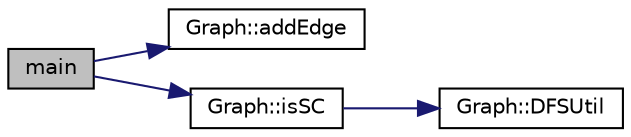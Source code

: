 digraph "main"
{
  edge [fontname="Helvetica",fontsize="10",labelfontname="Helvetica",labelfontsize="10"];
  node [fontname="Helvetica",fontsize="10",shape=record];
  rankdir="LR";
  Node1 [label="main",height=0.2,width=0.4,color="black", fillcolor="grey75", style="filled", fontcolor="black"];
  Node1 -> Node2 [color="midnightblue",fontsize="10",style="solid",fontname="Helvetica"];
  Node2 [label="Graph::addEdge",height=0.2,width=0.4,color="black", fillcolor="white", style="filled",URL="$classGraph.html#a8a3b5afce00f9d260b01c188fbe73f53"];
  Node1 -> Node3 [color="midnightblue",fontsize="10",style="solid",fontname="Helvetica"];
  Node3 [label="Graph::isSC",height=0.2,width=0.4,color="black", fillcolor="white", style="filled",URL="$classGraph.html#af761afe9665b65f11beb2a604fd1a326"];
  Node3 -> Node4 [color="midnightblue",fontsize="10",style="solid",fontname="Helvetica"];
  Node4 [label="Graph::DFSUtil",height=0.2,width=0.4,color="black", fillcolor="white", style="filled",URL="$classGraph.html#a47d02784c897a7e0d42a29c698161648"];
}
